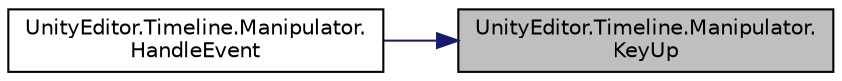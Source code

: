 digraph "UnityEditor.Timeline.Manipulator.KeyUp"
{
 // LATEX_PDF_SIZE
  edge [fontname="Helvetica",fontsize="10",labelfontname="Helvetica",labelfontsize="10"];
  node [fontname="Helvetica",fontsize="10",shape=record];
  rankdir="RL";
  Node1 [label="UnityEditor.Timeline.Manipulator.\lKeyUp",height=0.2,width=0.4,color="black", fillcolor="grey75", style="filled", fontcolor="black",tooltip=" "];
  Node1 -> Node2 [dir="back",color="midnightblue",fontsize="10",style="solid",fontname="Helvetica"];
  Node2 [label="UnityEditor.Timeline.Manipulator.\lHandleEvent",height=0.2,width=0.4,color="black", fillcolor="white", style="filled",URL="$class_unity_editor_1_1_timeline_1_1_manipulator.html#af52da00330a83b17c0397ac8d430fbf0",tooltip=" "];
}
